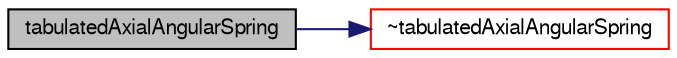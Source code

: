 digraph "tabulatedAxialAngularSpring"
{
  bgcolor="transparent";
  edge [fontname="FreeSans",fontsize="10",labelfontname="FreeSans",labelfontsize="10"];
  node [fontname="FreeSans",fontsize="10",shape=record];
  rankdir="LR";
  Node0 [label="tabulatedAxialAngularSpring",height=0.2,width=0.4,color="black", fillcolor="grey75", style="filled", fontcolor="black"];
  Node0 -> Node1 [color="midnightblue",fontsize="10",style="solid",fontname="FreeSans"];
  Node1 [label="~tabulatedAxialAngularSpring",height=0.2,width=0.4,color="red",URL="$a29526.html#a55cd9ed9df93d77a1443895566feee5e",tooltip="Destructor. "];
}
